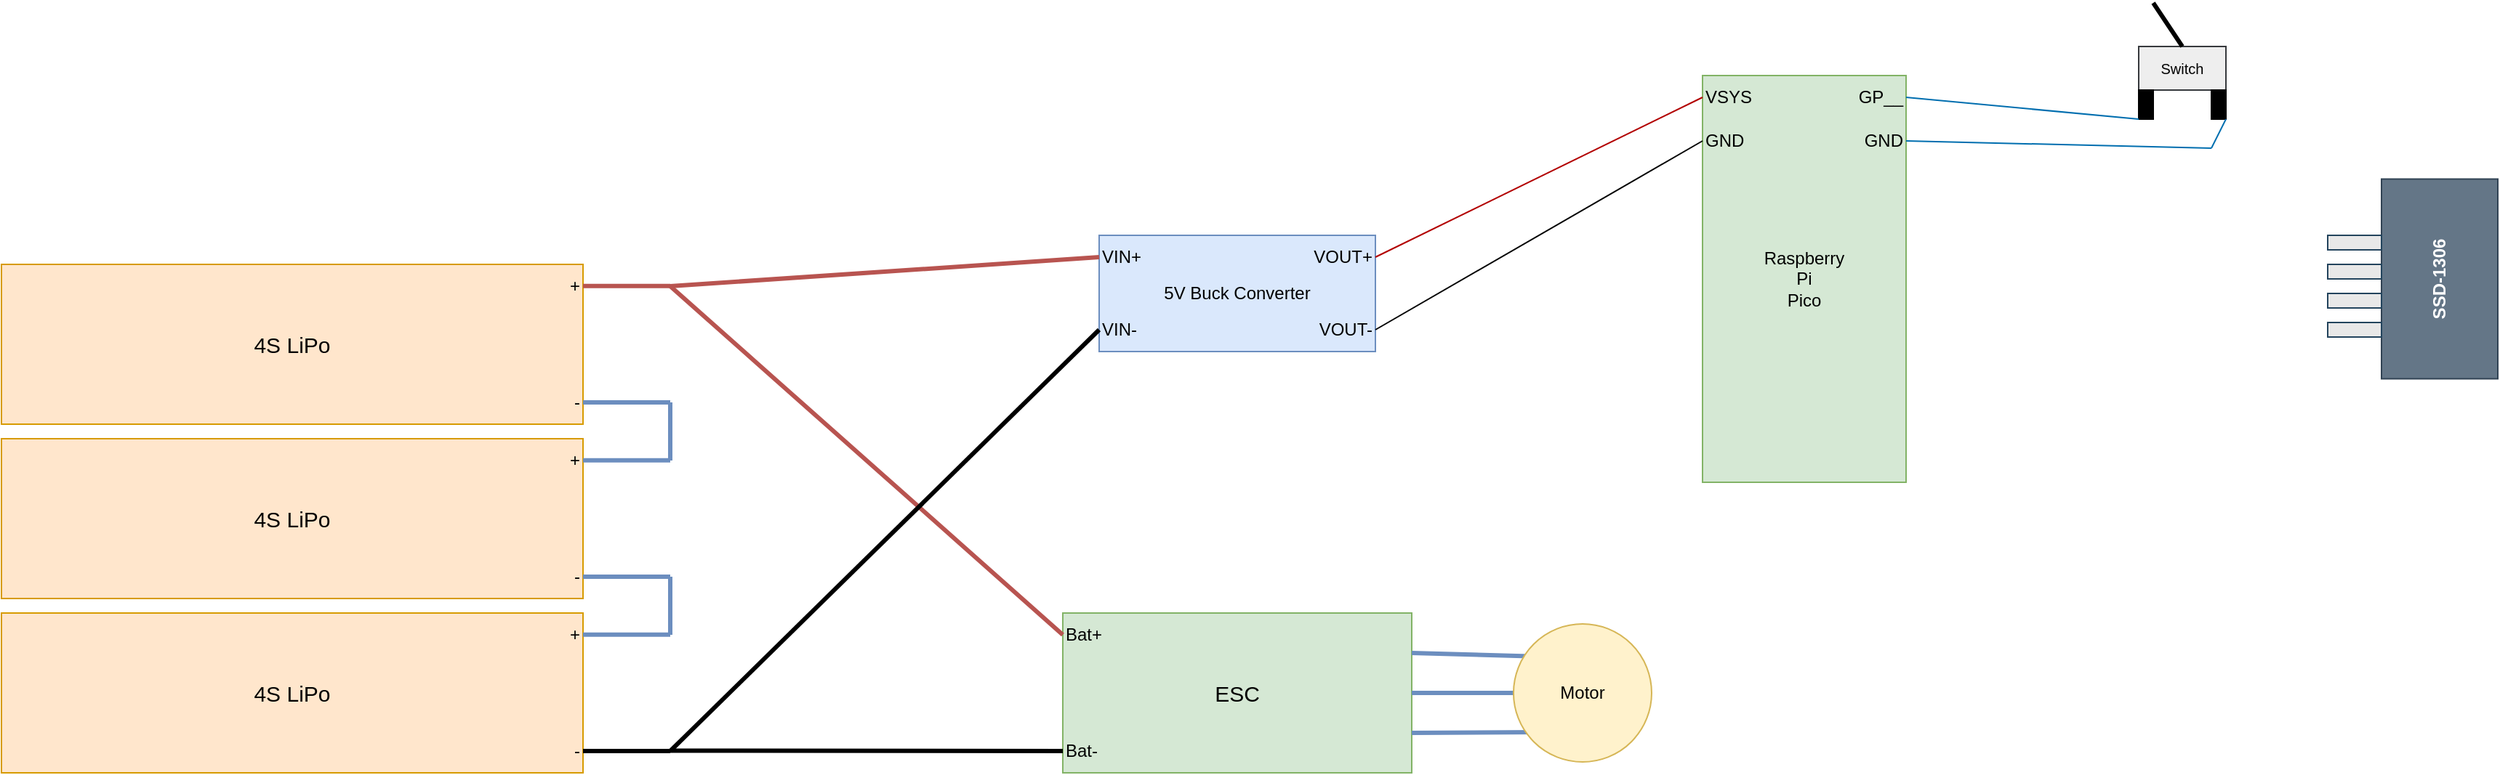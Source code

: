 <mxfile version="26.0.6">
  <diagram name="Page-1" id="h3mjnkEnst404sXgL5RF">
    <mxGraphModel dx="1713" dy="479" grid="1" gridSize="10" guides="1" tooltips="1" connect="1" arrows="1" fold="1" page="1" pageScale="1" pageWidth="850" pageHeight="1100" math="0" shadow="0">
      <root>
        <mxCell id="0" />
        <mxCell id="1" parent="0" />
        <mxCell id="way9uXlhnnQfd8RZIOcj-1" value="4S LiPo" style="rounded=0;whiteSpace=wrap;html=1;fontSize=15;fillColor=#ffe6cc;strokeColor=#d79b00;" vertex="1" parent="1">
          <mxGeometry x="-60" y="220" width="400" height="110" as="geometry" />
        </mxCell>
        <mxCell id="way9uXlhnnQfd8RZIOcj-2" value="+" style="text;html=1;align=right;verticalAlign=middle;whiteSpace=wrap;rounded=0;" vertex="1" parent="1">
          <mxGeometry x="280" y="220" width="60" height="30" as="geometry" />
        </mxCell>
        <mxCell id="way9uXlhnnQfd8RZIOcj-3" value="-" style="text;html=1;align=right;verticalAlign=middle;whiteSpace=wrap;rounded=0;" vertex="1" parent="1">
          <mxGeometry x="280" y="300" width="60" height="30" as="geometry" />
        </mxCell>
        <mxCell id="way9uXlhnnQfd8RZIOcj-10" value="" style="endArrow=none;html=1;rounded=0;exitX=1;exitY=0.5;exitDx=0;exitDy=0;fillColor=#dae8fc;strokeColor=#6c8ebf;strokeWidth=3;" edge="1" parent="1" source="way9uXlhnnQfd8RZIOcj-3">
          <mxGeometry width="50" height="50" relative="1" as="geometry">
            <mxPoint x="400" y="380" as="sourcePoint" />
            <mxPoint x="400" y="315" as="targetPoint" />
          </mxGeometry>
        </mxCell>
        <mxCell id="way9uXlhnnQfd8RZIOcj-11" value="" style="endArrow=none;html=1;rounded=0;exitX=1;exitY=0.5;exitDx=0;exitDy=0;fillColor=#f8cecc;strokeColor=#b85450;strokeWidth=3;" edge="1" parent="1">
          <mxGeometry width="50" height="50" relative="1" as="geometry">
            <mxPoint x="340" y="234.83" as="sourcePoint" />
            <mxPoint x="400" y="234.83" as="targetPoint" />
          </mxGeometry>
        </mxCell>
        <mxCell id="way9uXlhnnQfd8RZIOcj-13" value="4S LiPo" style="rounded=0;whiteSpace=wrap;html=1;fontSize=15;fillColor=#ffe6cc;strokeColor=#d79b00;" vertex="1" parent="1">
          <mxGeometry x="-60" y="340" width="400" height="110" as="geometry" />
        </mxCell>
        <mxCell id="way9uXlhnnQfd8RZIOcj-14" value="+" style="text;html=1;align=right;verticalAlign=middle;whiteSpace=wrap;rounded=0;" vertex="1" parent="1">
          <mxGeometry x="280" y="340" width="60" height="30" as="geometry" />
        </mxCell>
        <mxCell id="way9uXlhnnQfd8RZIOcj-15" value="-" style="text;html=1;align=right;verticalAlign=middle;whiteSpace=wrap;rounded=0;" vertex="1" parent="1">
          <mxGeometry x="280" y="420" width="60" height="30" as="geometry" />
        </mxCell>
        <mxCell id="way9uXlhnnQfd8RZIOcj-16" value="" style="endArrow=none;html=1;rounded=0;exitX=1;exitY=0.5;exitDx=0;exitDy=0;fillColor=#dae8fc;strokeColor=#6c8ebf;strokeWidth=3;" edge="1" parent="1" source="way9uXlhnnQfd8RZIOcj-15">
          <mxGeometry width="50" height="50" relative="1" as="geometry">
            <mxPoint x="400" y="500" as="sourcePoint" />
            <mxPoint x="400" y="435" as="targetPoint" />
          </mxGeometry>
        </mxCell>
        <mxCell id="way9uXlhnnQfd8RZIOcj-17" value="" style="endArrow=none;html=1;rounded=0;exitX=1;exitY=0.5;exitDx=0;exitDy=0;fillColor=#dae8fc;strokeColor=#6c8ebf;strokeWidth=3;" edge="1" parent="1">
          <mxGeometry width="50" height="50" relative="1" as="geometry">
            <mxPoint x="340" y="354.83" as="sourcePoint" />
            <mxPoint x="400" y="354.83" as="targetPoint" />
          </mxGeometry>
        </mxCell>
        <mxCell id="way9uXlhnnQfd8RZIOcj-18" value="4S LiPo" style="rounded=0;whiteSpace=wrap;html=1;fontSize=15;fillColor=#ffe6cc;strokeColor=#d79b00;" vertex="1" parent="1">
          <mxGeometry x="-60" y="460" width="400" height="110" as="geometry" />
        </mxCell>
        <mxCell id="way9uXlhnnQfd8RZIOcj-19" value="+" style="text;html=1;align=right;verticalAlign=middle;whiteSpace=wrap;rounded=0;" vertex="1" parent="1">
          <mxGeometry x="280" y="460" width="60" height="30" as="geometry" />
        </mxCell>
        <mxCell id="way9uXlhnnQfd8RZIOcj-20" value="-" style="text;html=1;align=right;verticalAlign=middle;whiteSpace=wrap;rounded=0;" vertex="1" parent="1">
          <mxGeometry x="280" y="540" width="60" height="30" as="geometry" />
        </mxCell>
        <mxCell id="way9uXlhnnQfd8RZIOcj-21" value="" style="endArrow=none;html=1;rounded=0;exitX=1;exitY=0.5;exitDx=0;exitDy=0;strokeWidth=3;" edge="1" parent="1" source="way9uXlhnnQfd8RZIOcj-20">
          <mxGeometry width="50" height="50" relative="1" as="geometry">
            <mxPoint x="400" y="620" as="sourcePoint" />
            <mxPoint x="400" y="555" as="targetPoint" />
          </mxGeometry>
        </mxCell>
        <mxCell id="way9uXlhnnQfd8RZIOcj-22" value="" style="endArrow=none;html=1;rounded=0;exitX=1;exitY=0.5;exitDx=0;exitDy=0;fillColor=#dae8fc;strokeColor=#6c8ebf;strokeWidth=3;" edge="1" parent="1">
          <mxGeometry width="50" height="50" relative="1" as="geometry">
            <mxPoint x="340" y="474.83" as="sourcePoint" />
            <mxPoint x="400" y="474.83" as="targetPoint" />
          </mxGeometry>
        </mxCell>
        <mxCell id="way9uXlhnnQfd8RZIOcj-23" value="" style="endArrow=none;html=1;rounded=0;fillColor=#dae8fc;strokeColor=#6c8ebf;strokeWidth=3;" edge="1" parent="1">
          <mxGeometry width="50" height="50" relative="1" as="geometry">
            <mxPoint x="400" y="315" as="sourcePoint" />
            <mxPoint x="400" y="355" as="targetPoint" />
          </mxGeometry>
        </mxCell>
        <mxCell id="way9uXlhnnQfd8RZIOcj-25" value="" style="endArrow=none;html=1;rounded=0;fillColor=#dae8fc;strokeColor=#6c8ebf;strokeWidth=3;" edge="1" parent="1">
          <mxGeometry width="50" height="50" relative="1" as="geometry">
            <mxPoint x="400" y="435" as="sourcePoint" />
            <mxPoint x="400" y="475" as="targetPoint" />
          </mxGeometry>
        </mxCell>
        <mxCell id="way9uXlhnnQfd8RZIOcj-26" value="ESC" style="rounded=0;whiteSpace=wrap;html=1;fontSize=15;fillColor=#d5e8d4;strokeColor=#82b366;" vertex="1" parent="1">
          <mxGeometry x="670" y="460" width="240" height="110" as="geometry" />
        </mxCell>
        <mxCell id="way9uXlhnnQfd8RZIOcj-27" value="Bat+" style="text;html=1;align=left;verticalAlign=middle;whiteSpace=wrap;rounded=0;" vertex="1" parent="1">
          <mxGeometry x="670" y="460" width="60" height="30" as="geometry" />
        </mxCell>
        <mxCell id="way9uXlhnnQfd8RZIOcj-28" value="Bat-" style="text;html=1;align=left;verticalAlign=middle;whiteSpace=wrap;rounded=0;" vertex="1" parent="1">
          <mxGeometry x="670" y="540" width="60" height="30" as="geometry" />
        </mxCell>
        <mxCell id="way9uXlhnnQfd8RZIOcj-30" value="" style="endArrow=none;html=1;rounded=0;fillColor=#f8cecc;strokeColor=#b85450;strokeWidth=3;entryX=0;entryY=0.5;entryDx=0;entryDy=0;" edge="1" parent="1" target="way9uXlhnnQfd8RZIOcj-27">
          <mxGeometry width="50" height="50" relative="1" as="geometry">
            <mxPoint x="400" y="235" as="sourcePoint" />
            <mxPoint x="480" y="250.0" as="targetPoint" />
          </mxGeometry>
        </mxCell>
        <mxCell id="way9uXlhnnQfd8RZIOcj-31" value="" style="endArrow=none;html=1;rounded=0;exitX=1;exitY=0.5;exitDx=0;exitDy=0;strokeWidth=3;entryX=0;entryY=0.5;entryDx=0;entryDy=0;" edge="1" parent="1" target="way9uXlhnnQfd8RZIOcj-28">
          <mxGeometry width="50" height="50" relative="1" as="geometry">
            <mxPoint x="400" y="554.76" as="sourcePoint" />
            <mxPoint x="460" y="554.76" as="targetPoint" />
          </mxGeometry>
        </mxCell>
        <mxCell id="way9uXlhnnQfd8RZIOcj-32" value="5V Buck Converter" style="rounded=0;whiteSpace=wrap;html=1;fontSize=12;fillColor=#dae8fc;strokeColor=#6c8ebf;" vertex="1" parent="1">
          <mxGeometry x="695" y="200" width="190" height="80" as="geometry" />
        </mxCell>
        <mxCell id="way9uXlhnnQfd8RZIOcj-33" value="VIN+" style="text;html=1;align=left;verticalAlign=middle;whiteSpace=wrap;rounded=0;" vertex="1" parent="1">
          <mxGeometry x="695" y="200" width="60" height="30" as="geometry" />
        </mxCell>
        <mxCell id="way9uXlhnnQfd8RZIOcj-34" value="VIN-" style="text;html=1;align=left;verticalAlign=middle;whiteSpace=wrap;rounded=0;" vertex="1" parent="1">
          <mxGeometry x="695" y="250" width="60" height="30" as="geometry" />
        </mxCell>
        <mxCell id="way9uXlhnnQfd8RZIOcj-35" value="VOUT+" style="text;html=1;align=right;verticalAlign=middle;whiteSpace=wrap;rounded=0;" vertex="1" parent="1">
          <mxGeometry x="825" y="200" width="60" height="30" as="geometry" />
        </mxCell>
        <mxCell id="way9uXlhnnQfd8RZIOcj-36" value="VOUT-" style="text;html=1;align=right;verticalAlign=middle;whiteSpace=wrap;rounded=0;" vertex="1" parent="1">
          <mxGeometry x="825" y="250" width="60" height="30" as="geometry" />
        </mxCell>
        <mxCell id="way9uXlhnnQfd8RZIOcj-37" value="" style="endArrow=none;html=1;rounded=0;fillColor=#f8cecc;strokeColor=#b85450;strokeWidth=3;entryX=0;entryY=0.5;entryDx=0;entryDy=0;" edge="1" parent="1" target="way9uXlhnnQfd8RZIOcj-33">
          <mxGeometry width="50" height="50" relative="1" as="geometry">
            <mxPoint x="400" y="235" as="sourcePoint" />
            <mxPoint x="630" y="240" as="targetPoint" />
          </mxGeometry>
        </mxCell>
        <mxCell id="way9uXlhnnQfd8RZIOcj-38" value="" style="endArrow=none;html=1;rounded=0;strokeWidth=3;entryX=0;entryY=0.5;entryDx=0;entryDy=0;" edge="1" parent="1" target="way9uXlhnnQfd8RZIOcj-34">
          <mxGeometry width="50" height="50" relative="1" as="geometry">
            <mxPoint x="400" y="555" as="sourcePoint" />
            <mxPoint x="660" y="380" as="targetPoint" />
          </mxGeometry>
        </mxCell>
        <mxCell id="way9uXlhnnQfd8RZIOcj-39" value="" style="endArrow=none;html=1;rounded=0;strokeWidth=3;fillColor=#dae8fc;strokeColor=#6c8ebf;exitX=1;exitY=0.25;exitDx=0;exitDy=0;" edge="1" parent="1" source="way9uXlhnnQfd8RZIOcj-26">
          <mxGeometry width="50" height="50" relative="1" as="geometry">
            <mxPoint x="1100" y="500" as="sourcePoint" />
            <mxPoint x="1000" y="490" as="targetPoint" />
          </mxGeometry>
        </mxCell>
        <mxCell id="way9uXlhnnQfd8RZIOcj-40" value="" style="endArrow=none;html=1;rounded=0;strokeWidth=3;fillColor=#dae8fc;strokeColor=#6c8ebf;exitX=1;exitY=0.5;exitDx=0;exitDy=0;" edge="1" parent="1" source="way9uXlhnnQfd8RZIOcj-26">
          <mxGeometry width="50" height="50" relative="1" as="geometry">
            <mxPoint x="920" y="498" as="sourcePoint" />
            <mxPoint x="1000" y="515" as="targetPoint" />
          </mxGeometry>
        </mxCell>
        <mxCell id="way9uXlhnnQfd8RZIOcj-41" value="" style="endArrow=none;html=1;rounded=0;strokeWidth=3;fillColor=#dae8fc;strokeColor=#6c8ebf;exitX=1;exitY=0.75;exitDx=0;exitDy=0;" edge="1" parent="1" source="way9uXlhnnQfd8RZIOcj-26">
          <mxGeometry width="50" height="50" relative="1" as="geometry">
            <mxPoint x="930" y="508" as="sourcePoint" />
            <mxPoint x="1000" y="542" as="targetPoint" />
          </mxGeometry>
        </mxCell>
        <mxCell id="way9uXlhnnQfd8RZIOcj-43" value="Motor" style="ellipse;whiteSpace=wrap;html=1;aspect=fixed;fillColor=#fff2cc;strokeColor=#d6b656;" vertex="1" parent="1">
          <mxGeometry x="980" y="467.5" width="95" height="95" as="geometry" />
        </mxCell>
        <mxCell id="way9uXlhnnQfd8RZIOcj-44" value="Raspberry&lt;div&gt;Pi&lt;/div&gt;&lt;div&gt;Pico&lt;/div&gt;" style="rounded=0;whiteSpace=wrap;html=1;fillColor=#d5e8d4;strokeColor=#82b366;" vertex="1" parent="1">
          <mxGeometry x="1110" y="90" width="140" height="280" as="geometry" />
        </mxCell>
        <mxCell id="way9uXlhnnQfd8RZIOcj-45" value="VSYS" style="text;html=1;align=left;verticalAlign=middle;whiteSpace=wrap;rounded=0;" vertex="1" parent="1">
          <mxGeometry x="1110" y="90" width="60" height="30" as="geometry" />
        </mxCell>
        <mxCell id="way9uXlhnnQfd8RZIOcj-46" value="" style="endArrow=none;html=1;rounded=0;exitX=1;exitY=0.5;exitDx=0;exitDy=0;entryX=0;entryY=0.5;entryDx=0;entryDy=0;fillColor=#e51400;strokeColor=#B20000;" edge="1" parent="1" source="way9uXlhnnQfd8RZIOcj-35" target="way9uXlhnnQfd8RZIOcj-45">
          <mxGeometry width="50" height="50" relative="1" as="geometry">
            <mxPoint x="1140" y="280" as="sourcePoint" />
            <mxPoint x="1190" y="230" as="targetPoint" />
          </mxGeometry>
        </mxCell>
        <mxCell id="way9uXlhnnQfd8RZIOcj-47" value="" style="endArrow=none;html=1;rounded=0;exitX=1;exitY=0.5;exitDx=0;exitDy=0;fillColor=#e51400;strokeColor=#000000;entryX=0;entryY=0.5;entryDx=0;entryDy=0;" edge="1" parent="1" source="way9uXlhnnQfd8RZIOcj-36" target="way9uXlhnnQfd8RZIOcj-48">
          <mxGeometry width="50" height="50" relative="1" as="geometry">
            <mxPoint x="895" y="225" as="sourcePoint" />
            <mxPoint x="1080" y="150" as="targetPoint" />
          </mxGeometry>
        </mxCell>
        <mxCell id="way9uXlhnnQfd8RZIOcj-48" value="GND" style="text;html=1;align=left;verticalAlign=middle;whiteSpace=wrap;rounded=0;" vertex="1" parent="1">
          <mxGeometry x="1110" y="120" width="60" height="30" as="geometry" />
        </mxCell>
        <mxCell id="way9uXlhnnQfd8RZIOcj-49" value="GP__" style="text;html=1;align=right;verticalAlign=middle;whiteSpace=wrap;rounded=0;" vertex="1" parent="1">
          <mxGeometry x="1190" y="90" width="60" height="30" as="geometry" />
        </mxCell>
        <mxCell id="way9uXlhnnQfd8RZIOcj-50" value="&lt;font style=&quot;font-size: 10px;&quot;&gt;Switch&lt;/font&gt;" style="rounded=0;whiteSpace=wrap;html=1;fillColor=#eeeeee;strokeColor=#36393d;" vertex="1" parent="1">
          <mxGeometry x="1410" y="70" width="60" height="30" as="geometry" />
        </mxCell>
        <mxCell id="way9uXlhnnQfd8RZIOcj-51" value="" style="endArrow=none;html=1;rounded=0;entryX=0.5;entryY=0;entryDx=0;entryDy=0;strokeWidth=3;" edge="1" parent="1" target="way9uXlhnnQfd8RZIOcj-50">
          <mxGeometry width="50" height="50" relative="1" as="geometry">
            <mxPoint x="1420" y="40" as="sourcePoint" />
            <mxPoint x="1430" y="110" as="targetPoint" />
          </mxGeometry>
        </mxCell>
        <mxCell id="way9uXlhnnQfd8RZIOcj-53" value="" style="rounded=0;whiteSpace=wrap;html=1;fillColor=#000000;" vertex="1" parent="1">
          <mxGeometry x="1410" y="100" width="10" height="20" as="geometry" />
        </mxCell>
        <mxCell id="way9uXlhnnQfd8RZIOcj-54" value="" style="rounded=0;whiteSpace=wrap;html=1;fillColor=#000000;" vertex="1" parent="1">
          <mxGeometry x="1460" y="100" width="10" height="20" as="geometry" />
        </mxCell>
        <mxCell id="way9uXlhnnQfd8RZIOcj-55" value="" style="endArrow=none;html=1;rounded=0;exitX=1;exitY=0.5;exitDx=0;exitDy=0;entryX=0;entryY=1;entryDx=0;entryDy=0;fillColor=#1ba1e2;strokeColor=#006EAF;" edge="1" parent="1" source="way9uXlhnnQfd8RZIOcj-49" target="way9uXlhnnQfd8RZIOcj-53">
          <mxGeometry width="50" height="50" relative="1" as="geometry">
            <mxPoint x="1390" y="200" as="sourcePoint" />
            <mxPoint x="1440" y="150" as="targetPoint" />
          </mxGeometry>
        </mxCell>
        <mxCell id="way9uXlhnnQfd8RZIOcj-56" value="GND" style="text;html=1;align=right;verticalAlign=middle;whiteSpace=wrap;rounded=0;" vertex="1" parent="1">
          <mxGeometry x="1190" y="120" width="60" height="30" as="geometry" />
        </mxCell>
        <mxCell id="way9uXlhnnQfd8RZIOcj-57" value="" style="endArrow=none;html=1;rounded=0;exitX=1;exitY=0.5;exitDx=0;exitDy=0;fillColor=#1ba1e2;strokeColor=#006EAF;" edge="1" parent="1" source="way9uXlhnnQfd8RZIOcj-56">
          <mxGeometry width="50" height="50" relative="1" as="geometry">
            <mxPoint x="1260" y="135" as="sourcePoint" />
            <mxPoint x="1460" y="140" as="targetPoint" />
          </mxGeometry>
        </mxCell>
        <mxCell id="way9uXlhnnQfd8RZIOcj-58" value="" style="endArrow=none;html=1;rounded=0;exitX=1;exitY=1;exitDx=0;exitDy=0;fillColor=#1ba1e2;strokeColor=#006EAF;" edge="1" parent="1" source="way9uXlhnnQfd8RZIOcj-54">
          <mxGeometry width="50" height="50" relative="1" as="geometry">
            <mxPoint x="1260" y="145" as="sourcePoint" />
            <mxPoint x="1460" y="140" as="targetPoint" />
          </mxGeometry>
        </mxCell>
        <mxCell id="way9uXlhnnQfd8RZIOcj-60" value="SSD-1306" style="rounded=0;whiteSpace=wrap;html=1;fillColor=#647687;fontColor=#ffffff;strokeColor=#314354;fontStyle=1;rotation=-90;" vertex="1" parent="1">
          <mxGeometry x="1548.25" y="190" width="137.5" height="80" as="geometry" />
        </mxCell>
        <mxCell id="way9uXlhnnQfd8RZIOcj-61" value="" style="rounded=0;whiteSpace=wrap;html=1;fillColor=#E8E8E8;strokeColor=#23445d;" vertex="1" parent="1">
          <mxGeometry x="1540" y="200" width="37" height="10" as="geometry" />
        </mxCell>
        <mxCell id="way9uXlhnnQfd8RZIOcj-62" value="" style="rounded=0;whiteSpace=wrap;html=1;fillColor=#E8E8E8;strokeColor=#23445d;" vertex="1" parent="1">
          <mxGeometry x="1540" y="220" width="37" height="10" as="geometry" />
        </mxCell>
        <mxCell id="way9uXlhnnQfd8RZIOcj-63" value="" style="rounded=0;fillColor=#E8E8E8;strokeColor=#23445d;horizontal=1;verticalAlign=middle;spacing=0;" vertex="1" parent="1">
          <mxGeometry x="1540" y="240" width="37" height="10" as="geometry" />
        </mxCell>
        <mxCell id="way9uXlhnnQfd8RZIOcj-64" value="" style="rounded=0;whiteSpace=wrap;html=1;fillColor=#E8E8E8;strokeColor=#23445d;" vertex="1" parent="1">
          <mxGeometry x="1540" y="260" width="37" height="10" as="geometry" />
        </mxCell>
      </root>
    </mxGraphModel>
  </diagram>
</mxfile>
